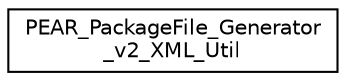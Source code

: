 digraph "Graphical Class Hierarchy"
{
 // LATEX_PDF_SIZE
  edge [fontname="Helvetica",fontsize="10",labelfontname="Helvetica",labelfontsize="10"];
  node [fontname="Helvetica",fontsize="10",shape=record];
  rankdir="LR";
  Node0 [label="PEAR_PackageFile_Generator\l_v2_XML_Util",height=0.2,width=0.4,color="black", fillcolor="white", style="filled",URL="$classPEAR__PackageFile__Generator__v2__XML__Util.html",tooltip=" "];
}
